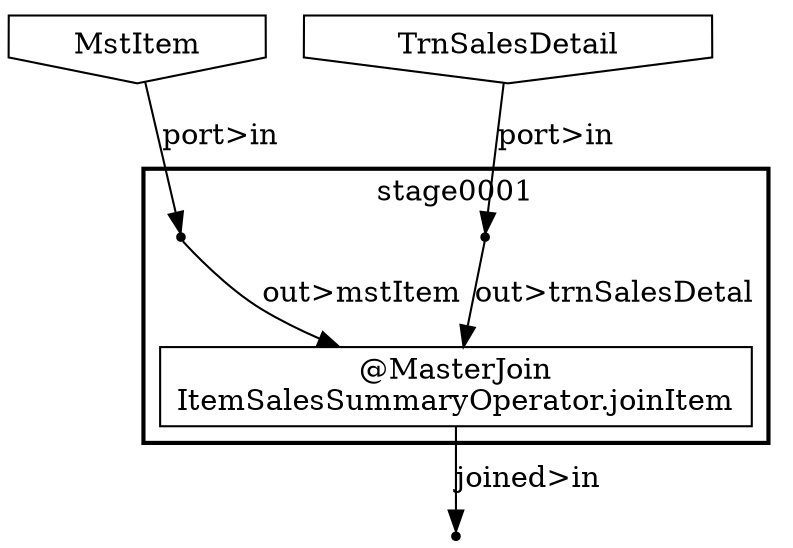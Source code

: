 digraph {
    "af750da4-4360-41db-9e1b-ae5248c09715" [shape=point];
    "cfd3c48f-0cee-46f0-b8b5-ae8a532dd2c6" [shape=invhouse, label="MstItem"];
    subgraph "cluster_cf3a90cb-227c-407a-962f-2bf9d4994b00" {
        label = "stage0001";
        style = bold;
        "0419f9ad-b063-44c6-bbc4-cf8fac318dfb" [shape=point];
        "f56fbeb4-e495-4f4f-bee7-40f79f07c9be" [shape=point];
        "d98da438-0e7f-49ff-9d63-b80639e290c6" [shape=box, label="@MasterJoin\nItemSalesSummaryOperator.joinItem"];
    }
    "f2dda73b-53c1-4648-890b-9f3a05b9cce4" [shape=invhouse, label="TrnSalesDetail"];
    "f2dda73b-53c1-4648-890b-9f3a05b9cce4" -> "f56fbeb4-e495-4f4f-bee7-40f79f07c9be" [label="port>in"];
    "cfd3c48f-0cee-46f0-b8b5-ae8a532dd2c6" -> "0419f9ad-b063-44c6-bbc4-cf8fac318dfb" [label="port>in"];
    "0419f9ad-b063-44c6-bbc4-cf8fac318dfb" -> "d98da438-0e7f-49ff-9d63-b80639e290c6" [label="out>mstItem"];
    "f56fbeb4-e495-4f4f-bee7-40f79f07c9be" -> "d98da438-0e7f-49ff-9d63-b80639e290c6" [label="out>trnSalesDetal"];
    "d98da438-0e7f-49ff-9d63-b80639e290c6" -> "af750da4-4360-41db-9e1b-ae5248c09715" [label="joined>in"];
}

